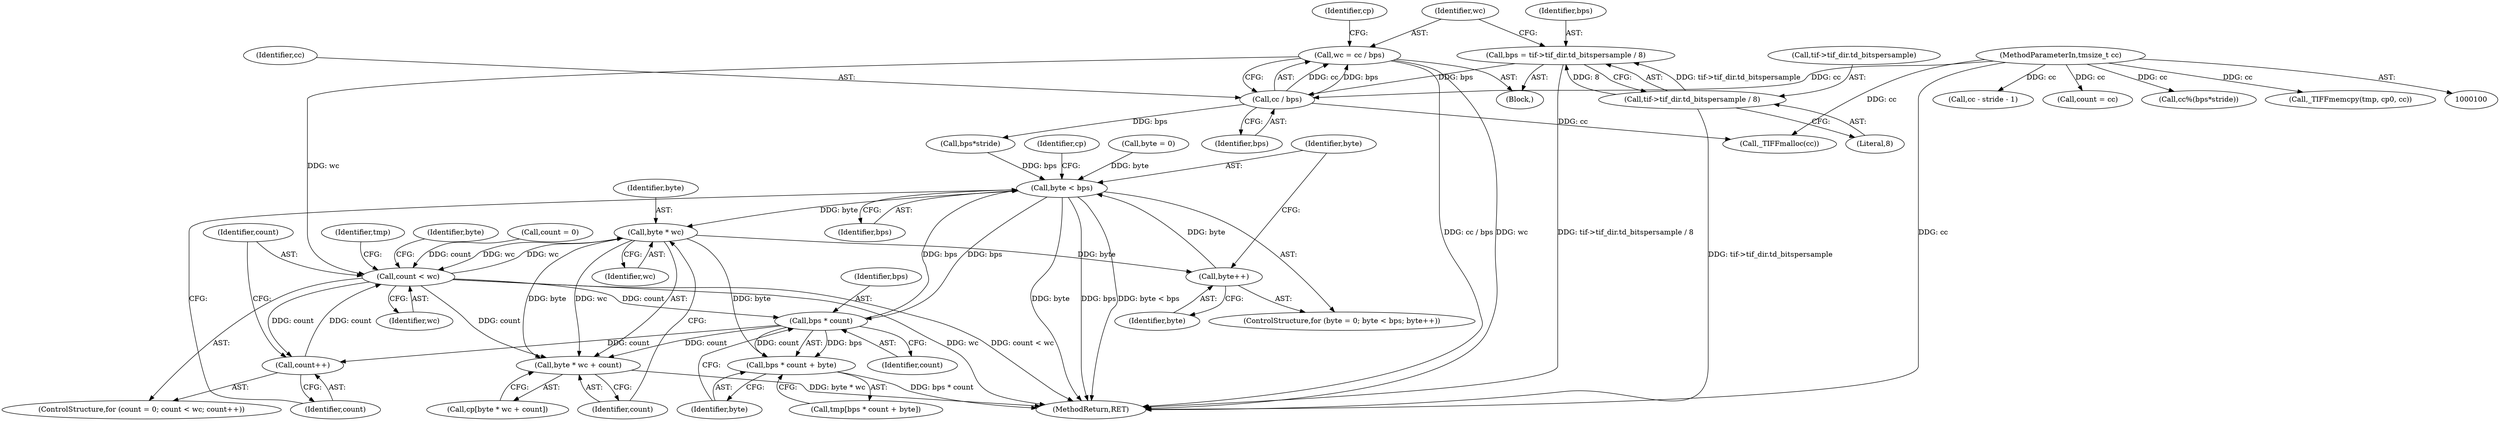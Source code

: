 digraph "0_libtiff_3ca657a8793dd011bf869695d72ad31c779c3cc1_4@integer" {
"1000123" [label="(Call,wc = cc / bps)"];
"1000125" [label="(Call,cc / bps)"];
"1000103" [label="(MethodParameterIn,tmsize_t cc)"];
"1000113" [label="(Call,bps = tif->tif_dir.td_bitspersample / 8)"];
"1000115" [label="(Call,tif->tif_dir.td_bitspersample / 8)"];
"1000162" [label="(Call,count < wc)"];
"1000165" [label="(Call,count++)"];
"1000183" [label="(Call,byte * wc)"];
"1000176" [label="(Call,byte++)"];
"1000173" [label="(Call,byte < bps)"];
"1000190" [label="(Call,bps * count)"];
"1000182" [label="(Call,byte * wc + count)"];
"1000189" [label="(Call,bps * count + byte)"];
"1000187" [label="(Call,tmp[bps * count + byte])"];
"1000123" [label="(Call,wc = cc / bps)"];
"1000113" [label="(Call,bps = tif->tif_dir.td_bitspersample / 8)"];
"1000146" [label="(Call,bps*stride)"];
"1000203" [label="(Call,cc - stride - 1)"];
"1000131" [label="(Identifier,cp)"];
"1000192" [label="(Identifier,count)"];
"1000140" [label="(Call,_TIFFmalloc(cc))"];
"1000165" [label="(Call,count++)"];
"1000185" [label="(Identifier,wc)"];
"1000209" [label="(Call,count = cc)"];
"1000193" [label="(Identifier,byte)"];
"1000115" [label="(Call,tif->tif_dir.td_bitspersample / 8)"];
"1000183" [label="(Call,byte * wc)"];
"1000186" [label="(Identifier,count)"];
"1000235" [label="(MethodReturn,RET)"];
"1000189" [label="(Call,bps * count + byte)"];
"1000170" [label="(Call,byte = 0)"];
"1000175" [label="(Identifier,bps)"];
"1000164" [label="(Identifier,wc)"];
"1000163" [label="(Identifier,count)"];
"1000144" [label="(Call,cc%(bps*stride))"];
"1000162" [label="(Call,count < wc)"];
"1000124" [label="(Identifier,wc)"];
"1000176" [label="(Call,byte++)"];
"1000177" [label="(Identifier,byte)"];
"1000166" [label="(Identifier,count)"];
"1000114" [label="(Identifier,bps)"];
"1000126" [label="(Identifier,cc)"];
"1000181" [label="(Identifier,cp)"];
"1000116" [label="(Call,tif->tif_dir.td_bitspersample)"];
"1000180" [label="(Call,cp[byte * wc + count])"];
"1000127" [label="(Identifier,bps)"];
"1000190" [label="(Call,bps * count)"];
"1000159" [label="(Call,count = 0)"];
"1000125" [label="(Call,cc / bps)"];
"1000184" [label="(Identifier,byte)"];
"1000195" [label="(Identifier,tmp)"];
"1000174" [label="(Identifier,byte)"];
"1000158" [label="(ControlStructure,for (count = 0; count < wc; count++))"];
"1000169" [label="(ControlStructure,for (byte = 0; byte < bps; byte++))"];
"1000171" [label="(Identifier,byte)"];
"1000191" [label="(Identifier,bps)"];
"1000173" [label="(Call,byte < bps)"];
"1000104" [label="(Block,)"];
"1000154" [label="(Call,_TIFFmemcpy(tmp, cp0, cc))"];
"1000121" [label="(Literal,8)"];
"1000103" [label="(MethodParameterIn,tmsize_t cc)"];
"1000182" [label="(Call,byte * wc + count)"];
"1000123" -> "1000104"  [label="AST: "];
"1000123" -> "1000125"  [label="CFG: "];
"1000124" -> "1000123"  [label="AST: "];
"1000125" -> "1000123"  [label="AST: "];
"1000131" -> "1000123"  [label="CFG: "];
"1000123" -> "1000235"  [label="DDG: cc / bps"];
"1000123" -> "1000235"  [label="DDG: wc"];
"1000125" -> "1000123"  [label="DDG: cc"];
"1000125" -> "1000123"  [label="DDG: bps"];
"1000123" -> "1000162"  [label="DDG: wc"];
"1000125" -> "1000127"  [label="CFG: "];
"1000126" -> "1000125"  [label="AST: "];
"1000127" -> "1000125"  [label="AST: "];
"1000103" -> "1000125"  [label="DDG: cc"];
"1000113" -> "1000125"  [label="DDG: bps"];
"1000125" -> "1000140"  [label="DDG: cc"];
"1000125" -> "1000146"  [label="DDG: bps"];
"1000103" -> "1000100"  [label="AST: "];
"1000103" -> "1000235"  [label="DDG: cc"];
"1000103" -> "1000140"  [label="DDG: cc"];
"1000103" -> "1000144"  [label="DDG: cc"];
"1000103" -> "1000154"  [label="DDG: cc"];
"1000103" -> "1000203"  [label="DDG: cc"];
"1000103" -> "1000209"  [label="DDG: cc"];
"1000113" -> "1000104"  [label="AST: "];
"1000113" -> "1000115"  [label="CFG: "];
"1000114" -> "1000113"  [label="AST: "];
"1000115" -> "1000113"  [label="AST: "];
"1000124" -> "1000113"  [label="CFG: "];
"1000113" -> "1000235"  [label="DDG: tif->tif_dir.td_bitspersample / 8"];
"1000115" -> "1000113"  [label="DDG: tif->tif_dir.td_bitspersample"];
"1000115" -> "1000113"  [label="DDG: 8"];
"1000115" -> "1000121"  [label="CFG: "];
"1000116" -> "1000115"  [label="AST: "];
"1000121" -> "1000115"  [label="AST: "];
"1000115" -> "1000235"  [label="DDG: tif->tif_dir.td_bitspersample"];
"1000162" -> "1000158"  [label="AST: "];
"1000162" -> "1000164"  [label="CFG: "];
"1000163" -> "1000162"  [label="AST: "];
"1000164" -> "1000162"  [label="AST: "];
"1000171" -> "1000162"  [label="CFG: "];
"1000195" -> "1000162"  [label="CFG: "];
"1000162" -> "1000235"  [label="DDG: wc"];
"1000162" -> "1000235"  [label="DDG: count < wc"];
"1000159" -> "1000162"  [label="DDG: count"];
"1000165" -> "1000162"  [label="DDG: count"];
"1000183" -> "1000162"  [label="DDG: wc"];
"1000162" -> "1000165"  [label="DDG: count"];
"1000162" -> "1000183"  [label="DDG: wc"];
"1000162" -> "1000182"  [label="DDG: count"];
"1000162" -> "1000190"  [label="DDG: count"];
"1000165" -> "1000158"  [label="AST: "];
"1000165" -> "1000166"  [label="CFG: "];
"1000166" -> "1000165"  [label="AST: "];
"1000163" -> "1000165"  [label="CFG: "];
"1000190" -> "1000165"  [label="DDG: count"];
"1000183" -> "1000182"  [label="AST: "];
"1000183" -> "1000185"  [label="CFG: "];
"1000184" -> "1000183"  [label="AST: "];
"1000185" -> "1000183"  [label="AST: "];
"1000186" -> "1000183"  [label="CFG: "];
"1000183" -> "1000176"  [label="DDG: byte"];
"1000183" -> "1000182"  [label="DDG: byte"];
"1000183" -> "1000182"  [label="DDG: wc"];
"1000173" -> "1000183"  [label="DDG: byte"];
"1000183" -> "1000189"  [label="DDG: byte"];
"1000176" -> "1000169"  [label="AST: "];
"1000176" -> "1000177"  [label="CFG: "];
"1000177" -> "1000176"  [label="AST: "];
"1000174" -> "1000176"  [label="CFG: "];
"1000176" -> "1000173"  [label="DDG: byte"];
"1000173" -> "1000169"  [label="AST: "];
"1000173" -> "1000175"  [label="CFG: "];
"1000174" -> "1000173"  [label="AST: "];
"1000175" -> "1000173"  [label="AST: "];
"1000181" -> "1000173"  [label="CFG: "];
"1000166" -> "1000173"  [label="CFG: "];
"1000173" -> "1000235"  [label="DDG: byte < bps"];
"1000173" -> "1000235"  [label="DDG: byte"];
"1000173" -> "1000235"  [label="DDG: bps"];
"1000170" -> "1000173"  [label="DDG: byte"];
"1000190" -> "1000173"  [label="DDG: bps"];
"1000146" -> "1000173"  [label="DDG: bps"];
"1000173" -> "1000190"  [label="DDG: bps"];
"1000190" -> "1000189"  [label="AST: "];
"1000190" -> "1000192"  [label="CFG: "];
"1000191" -> "1000190"  [label="AST: "];
"1000192" -> "1000190"  [label="AST: "];
"1000193" -> "1000190"  [label="CFG: "];
"1000190" -> "1000182"  [label="DDG: count"];
"1000190" -> "1000189"  [label="DDG: bps"];
"1000190" -> "1000189"  [label="DDG: count"];
"1000182" -> "1000180"  [label="AST: "];
"1000182" -> "1000186"  [label="CFG: "];
"1000186" -> "1000182"  [label="AST: "];
"1000180" -> "1000182"  [label="CFG: "];
"1000182" -> "1000235"  [label="DDG: byte * wc"];
"1000189" -> "1000187"  [label="AST: "];
"1000189" -> "1000193"  [label="CFG: "];
"1000193" -> "1000189"  [label="AST: "];
"1000187" -> "1000189"  [label="CFG: "];
"1000189" -> "1000235"  [label="DDG: bps * count"];
}
